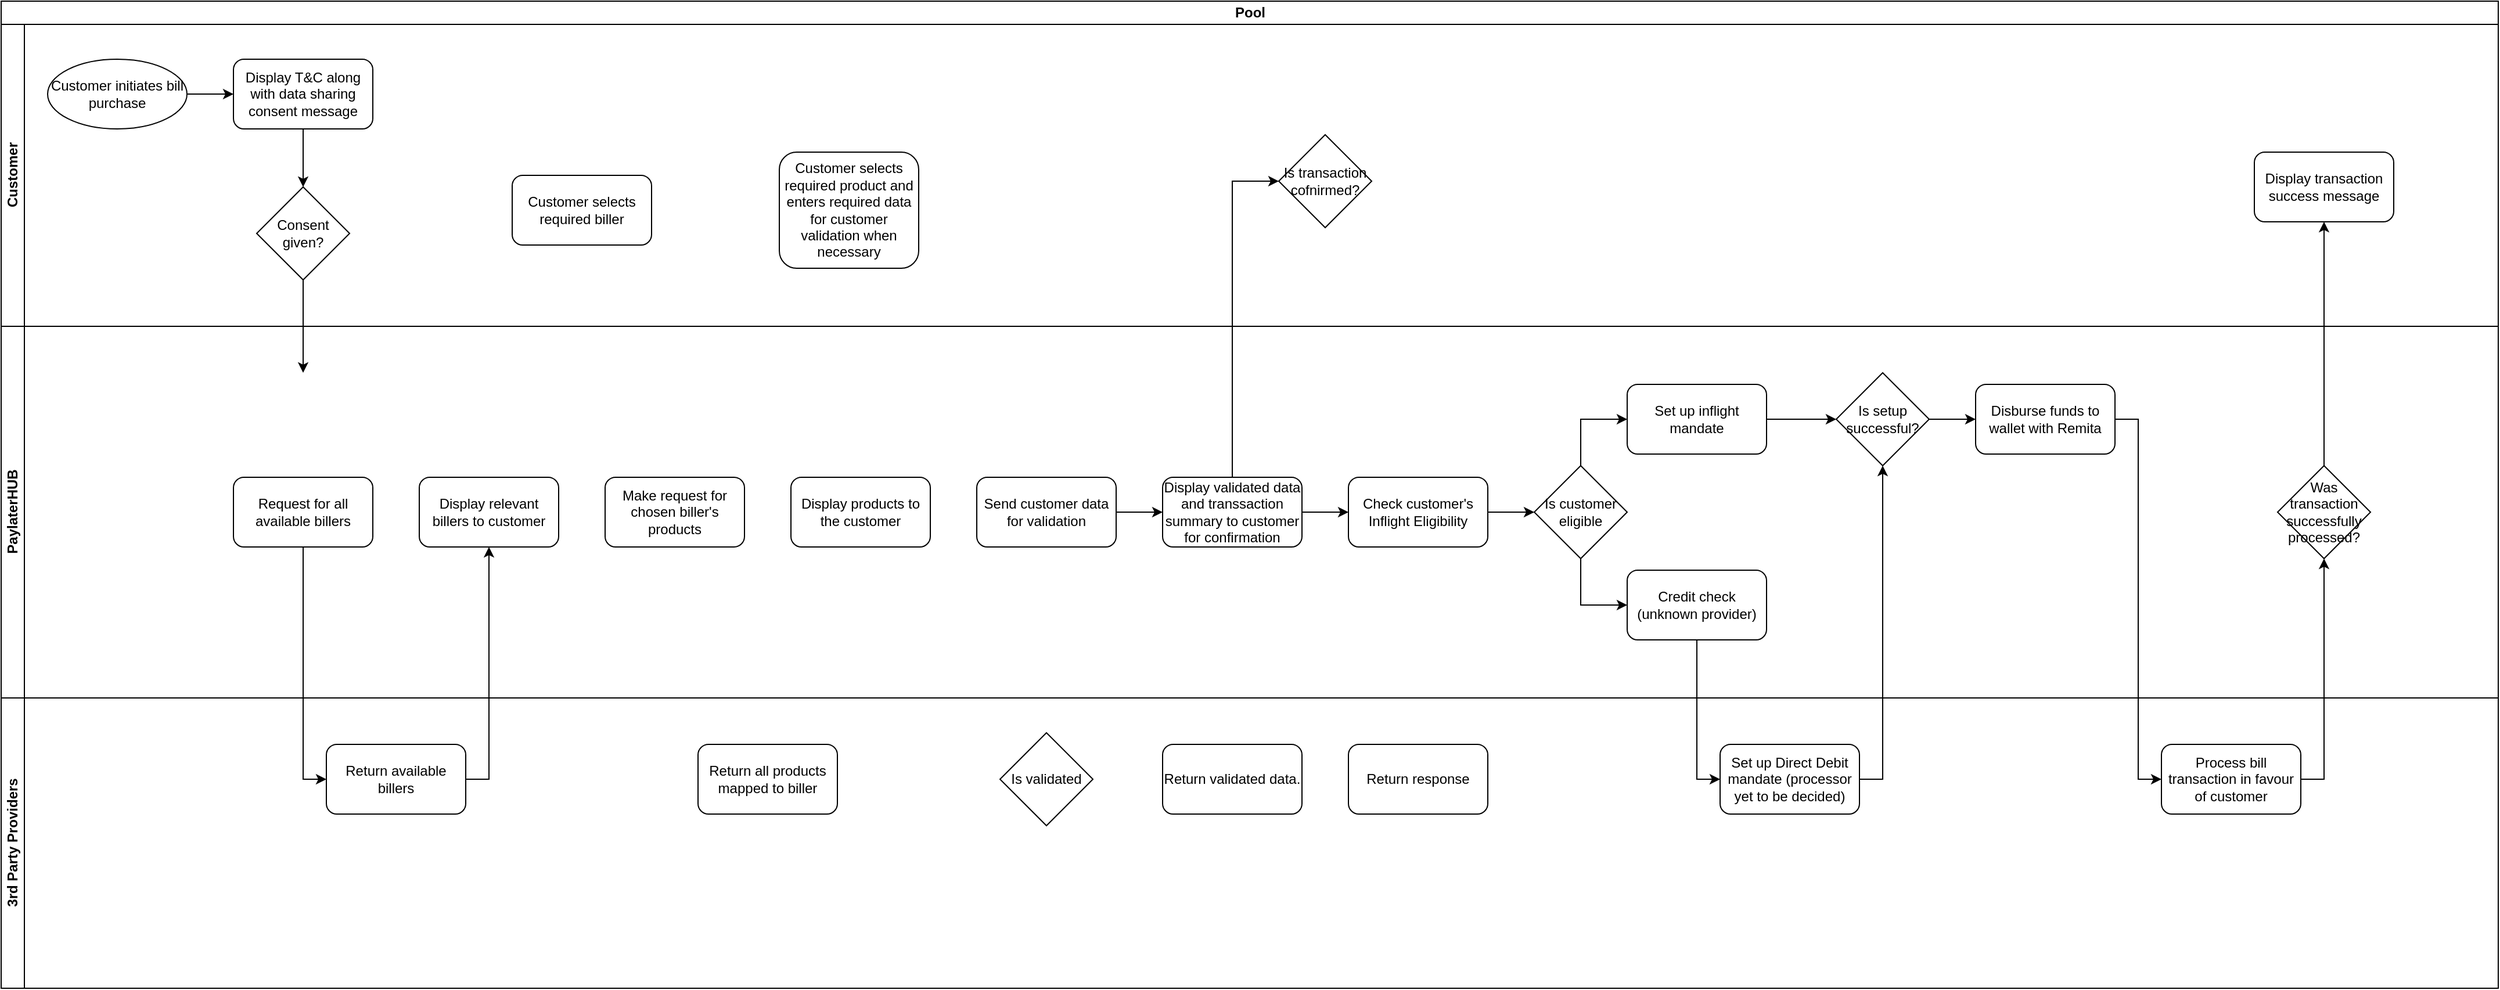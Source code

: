 <mxfile version="24.0.2" type="github">
  <diagram id="C5RBs43oDa-KdzZeNtuy" name="Page-1">
    <mxGraphModel dx="1590" dy="1148" grid="1" gridSize="10" guides="1" tooltips="1" connect="1" arrows="1" fold="1" page="1" pageScale="1" pageWidth="827" pageHeight="1169" math="0" shadow="0">
      <root>
        <mxCell id="WIyWlLk6GJQsqaUBKTNV-0" />
        <mxCell id="WIyWlLk6GJQsqaUBKTNV-1" parent="WIyWlLk6GJQsqaUBKTNV-0" />
        <mxCell id="VnchRvsKgucphbH2tO-m-4" value="Pool" style="swimlane;childLayout=stackLayout;resizeParent=1;resizeParentMax=0;horizontal=1;startSize=20;horizontalStack=0;html=1;" vertex="1" parent="WIyWlLk6GJQsqaUBKTNV-1">
          <mxGeometry width="2150" height="850" as="geometry" />
        </mxCell>
        <mxCell id="VnchRvsKgucphbH2tO-m-5" value="Customer" style="swimlane;startSize=20;horizontal=0;html=1;" vertex="1" parent="VnchRvsKgucphbH2tO-m-4">
          <mxGeometry y="20" width="2150" height="260" as="geometry" />
        </mxCell>
        <mxCell id="VnchRvsKgucphbH2tO-m-11" style="edgeStyle=orthogonalEdgeStyle;rounded=0;orthogonalLoop=1;jettySize=auto;html=1;" edge="1" parent="VnchRvsKgucphbH2tO-m-5" source="VnchRvsKgucphbH2tO-m-9" target="VnchRvsKgucphbH2tO-m-10">
          <mxGeometry relative="1" as="geometry" />
        </mxCell>
        <mxCell id="VnchRvsKgucphbH2tO-m-9" value="Customer initiates bill purchase" style="ellipse;whiteSpace=wrap;html=1;" vertex="1" parent="VnchRvsKgucphbH2tO-m-5">
          <mxGeometry x="40" y="30" width="120" height="60" as="geometry" />
        </mxCell>
        <mxCell id="VnchRvsKgucphbH2tO-m-12" style="edgeStyle=orthogonalEdgeStyle;rounded=0;orthogonalLoop=1;jettySize=auto;html=1;" edge="1" parent="VnchRvsKgucphbH2tO-m-5" source="VnchRvsKgucphbH2tO-m-10">
          <mxGeometry relative="1" as="geometry">
            <mxPoint x="260" y="140" as="targetPoint" />
          </mxGeometry>
        </mxCell>
        <mxCell id="VnchRvsKgucphbH2tO-m-10" value="Display T&amp;amp;C along with data sharing consent message" style="rounded=1;whiteSpace=wrap;html=1;" vertex="1" parent="VnchRvsKgucphbH2tO-m-5">
          <mxGeometry x="200" y="30" width="120" height="60" as="geometry" />
        </mxCell>
        <mxCell id="VnchRvsKgucphbH2tO-m-14" style="edgeStyle=orthogonalEdgeStyle;rounded=0;orthogonalLoop=1;jettySize=auto;html=1;" edge="1" parent="VnchRvsKgucphbH2tO-m-5" source="VnchRvsKgucphbH2tO-m-13">
          <mxGeometry relative="1" as="geometry">
            <mxPoint x="260" y="300" as="targetPoint" />
          </mxGeometry>
        </mxCell>
        <mxCell id="VnchRvsKgucphbH2tO-m-13" value="Consent given?" style="rhombus;whiteSpace=wrap;html=1;" vertex="1" parent="VnchRvsKgucphbH2tO-m-5">
          <mxGeometry x="220" y="140" width="80" height="80" as="geometry" />
        </mxCell>
        <mxCell id="VnchRvsKgucphbH2tO-m-20" value="Customer selects required biller" style="rounded=1;whiteSpace=wrap;html=1;" vertex="1" parent="VnchRvsKgucphbH2tO-m-5">
          <mxGeometry x="440" y="130" width="120" height="60" as="geometry" />
        </mxCell>
        <mxCell id="VnchRvsKgucphbH2tO-m-24" value="Customer selects required product and enters required data for customer validation when necessary" style="rounded=1;whiteSpace=wrap;html=1;" vertex="1" parent="VnchRvsKgucphbH2tO-m-5">
          <mxGeometry x="670" y="110" width="120" height="100" as="geometry" />
        </mxCell>
        <mxCell id="VnchRvsKgucphbH2tO-m-30" value="Is transaction cofnirmed?" style="rhombus;whiteSpace=wrap;html=1;" vertex="1" parent="VnchRvsKgucphbH2tO-m-5">
          <mxGeometry x="1100" y="95" width="80" height="80" as="geometry" />
        </mxCell>
        <mxCell id="VnchRvsKgucphbH2tO-m-68" value="Display transaction success message" style="rounded=1;whiteSpace=wrap;html=1;" vertex="1" parent="VnchRvsKgucphbH2tO-m-5">
          <mxGeometry x="1940" y="110" width="120" height="60" as="geometry" />
        </mxCell>
        <mxCell id="VnchRvsKgucphbH2tO-m-6" value="PaylaterHUB" style="swimlane;startSize=20;horizontal=0;html=1;" vertex="1" parent="VnchRvsKgucphbH2tO-m-4">
          <mxGeometry y="280" width="2150" height="320" as="geometry" />
        </mxCell>
        <mxCell id="VnchRvsKgucphbH2tO-m-15" value="Request for all available billers" style="rounded=1;whiteSpace=wrap;html=1;" vertex="1" parent="VnchRvsKgucphbH2tO-m-6">
          <mxGeometry x="200" y="130" width="120" height="60" as="geometry" />
        </mxCell>
        <mxCell id="VnchRvsKgucphbH2tO-m-18" value="Display relevant billers to customer" style="rounded=1;whiteSpace=wrap;html=1;" vertex="1" parent="VnchRvsKgucphbH2tO-m-6">
          <mxGeometry x="360" y="130" width="120" height="60" as="geometry" />
        </mxCell>
        <mxCell id="VnchRvsKgucphbH2tO-m-22" value="Make request for chosen biller&#39;s products" style="rounded=1;whiteSpace=wrap;html=1;" vertex="1" parent="VnchRvsKgucphbH2tO-m-6">
          <mxGeometry x="520" y="130" width="120" height="60" as="geometry" />
        </mxCell>
        <mxCell id="VnchRvsKgucphbH2tO-m-59" style="edgeStyle=orthogonalEdgeStyle;rounded=0;orthogonalLoop=1;jettySize=auto;html=1;entryX=0;entryY=0.5;entryDx=0;entryDy=0;" edge="1" parent="VnchRvsKgucphbH2tO-m-6" source="VnchRvsKgucphbH2tO-m-28" target="VnchRvsKgucphbH2tO-m-31">
          <mxGeometry relative="1" as="geometry" />
        </mxCell>
        <mxCell id="VnchRvsKgucphbH2tO-m-28" value="Display validated data and transsaction summary to customer for confirmation" style="rounded=1;whiteSpace=wrap;html=1;" vertex="1" parent="VnchRvsKgucphbH2tO-m-6">
          <mxGeometry x="1000" y="130" width="120" height="60" as="geometry" />
        </mxCell>
        <mxCell id="VnchRvsKgucphbH2tO-m-31" value="Check customer&#39;s Inflight Eligibility" style="rounded=1;whiteSpace=wrap;html=1;" vertex="1" parent="VnchRvsKgucphbH2tO-m-6">
          <mxGeometry x="1160" y="130" width="120" height="60" as="geometry" />
        </mxCell>
        <mxCell id="VnchRvsKgucphbH2tO-m-55" style="edgeStyle=orthogonalEdgeStyle;rounded=0;orthogonalLoop=1;jettySize=auto;html=1;entryX=0;entryY=0.5;entryDx=0;entryDy=0;" edge="1" parent="VnchRvsKgucphbH2tO-m-6" source="VnchRvsKgucphbH2tO-m-35" target="VnchRvsKgucphbH2tO-m-39">
          <mxGeometry relative="1" as="geometry" />
        </mxCell>
        <mxCell id="VnchRvsKgucphbH2tO-m-35" value="Set up inflight mandate" style="rounded=1;whiteSpace=wrap;html=1;" vertex="1" parent="VnchRvsKgucphbH2tO-m-6">
          <mxGeometry x="1400" y="50" width="120" height="60" as="geometry" />
        </mxCell>
        <mxCell id="VnchRvsKgucphbH2tO-m-61" style="edgeStyle=orthogonalEdgeStyle;rounded=0;orthogonalLoop=1;jettySize=auto;html=1;entryX=0;entryY=0.5;entryDx=0;entryDy=0;" edge="1" parent="VnchRvsKgucphbH2tO-m-6" source="VnchRvsKgucphbH2tO-m-39" target="VnchRvsKgucphbH2tO-m-62">
          <mxGeometry relative="1" as="geometry">
            <mxPoint x="1690" y="80" as="targetPoint" />
          </mxGeometry>
        </mxCell>
        <mxCell id="VnchRvsKgucphbH2tO-m-39" value="Is setup successful?" style="rhombus;whiteSpace=wrap;html=1;" vertex="1" parent="VnchRvsKgucphbH2tO-m-6">
          <mxGeometry x="1580" y="40" width="80" height="80" as="geometry" />
        </mxCell>
        <mxCell id="VnchRvsKgucphbH2tO-m-40" value="Credit check&lt;div&gt;(unknown provider)&lt;/div&gt;" style="rounded=1;whiteSpace=wrap;html=1;" vertex="1" parent="VnchRvsKgucphbH2tO-m-6">
          <mxGeometry x="1400" y="210" width="120" height="60" as="geometry" />
        </mxCell>
        <mxCell id="VnchRvsKgucphbH2tO-m-62" value="Disburse funds to wallet with Remita" style="rounded=1;whiteSpace=wrap;html=1;" vertex="1" parent="VnchRvsKgucphbH2tO-m-6">
          <mxGeometry x="1700" y="50" width="120" height="60" as="geometry" />
        </mxCell>
        <mxCell id="VnchRvsKgucphbH2tO-m-7" value="3rd Party Providers" style="swimlane;startSize=20;horizontal=0;html=1;" vertex="1" parent="VnchRvsKgucphbH2tO-m-4">
          <mxGeometry y="600" width="2150" height="250" as="geometry" />
        </mxCell>
        <mxCell id="VnchRvsKgucphbH2tO-m-17" value="Return available billers" style="rounded=1;whiteSpace=wrap;html=1;" vertex="1" parent="VnchRvsKgucphbH2tO-m-7">
          <mxGeometry x="280" y="40" width="120" height="60" as="geometry" />
        </mxCell>
        <mxCell id="VnchRvsKgucphbH2tO-m-21" value="Return all products mapped to biller" style="rounded=1;whiteSpace=wrap;html=1;" vertex="1" parent="VnchRvsKgucphbH2tO-m-7">
          <mxGeometry x="600" y="40" width="120" height="60" as="geometry" />
        </mxCell>
        <mxCell id="VnchRvsKgucphbH2tO-m-27" value="Return validated data." style="rounded=1;whiteSpace=wrap;html=1;" vertex="1" parent="VnchRvsKgucphbH2tO-m-7">
          <mxGeometry x="1000" y="40" width="120" height="60" as="geometry" />
        </mxCell>
        <mxCell id="VnchRvsKgucphbH2tO-m-26" value="Is validated" style="rhombus;whiteSpace=wrap;html=1;" vertex="1" parent="VnchRvsKgucphbH2tO-m-7">
          <mxGeometry x="860" y="30" width="80" height="80" as="geometry" />
        </mxCell>
        <mxCell id="VnchRvsKgucphbH2tO-m-33" value="Return response" style="rounded=1;whiteSpace=wrap;html=1;" vertex="1" parent="VnchRvsKgucphbH2tO-m-7">
          <mxGeometry x="1160" y="40" width="120" height="60" as="geometry" />
        </mxCell>
        <mxCell id="VnchRvsKgucphbH2tO-m-36" value="Set up Direct Debit mandate (processor yet to be decided)" style="rounded=1;whiteSpace=wrap;html=1;" vertex="1" parent="VnchRvsKgucphbH2tO-m-7">
          <mxGeometry x="1480" y="40" width="120" height="60" as="geometry" />
        </mxCell>
        <mxCell id="VnchRvsKgucphbH2tO-m-63" value="Process bill transaction in favour of customer" style="rounded=1;whiteSpace=wrap;html=1;" vertex="1" parent="VnchRvsKgucphbH2tO-m-7">
          <mxGeometry x="1860" y="40" width="120" height="60" as="geometry" />
        </mxCell>
        <mxCell id="VnchRvsKgucphbH2tO-m-16" style="edgeStyle=orthogonalEdgeStyle;rounded=0;orthogonalLoop=1;jettySize=auto;html=1;entryX=0;entryY=0.5;entryDx=0;entryDy=0;" edge="1" parent="VnchRvsKgucphbH2tO-m-4" source="VnchRvsKgucphbH2tO-m-15" target="VnchRvsKgucphbH2tO-m-17">
          <mxGeometry relative="1" as="geometry">
            <mxPoint x="260" y="440" as="targetPoint" />
          </mxGeometry>
        </mxCell>
        <mxCell id="VnchRvsKgucphbH2tO-m-19" style="edgeStyle=orthogonalEdgeStyle;rounded=0;orthogonalLoop=1;jettySize=auto;html=1;exitX=1;exitY=0.5;exitDx=0;exitDy=0;" edge="1" parent="VnchRvsKgucphbH2tO-m-4" source="VnchRvsKgucphbH2tO-m-17" target="VnchRvsKgucphbH2tO-m-18">
          <mxGeometry relative="1" as="geometry">
            <mxPoint x="400" y="480" as="sourcePoint" />
            <Array as="points">
              <mxPoint x="420" y="670" />
            </Array>
          </mxGeometry>
        </mxCell>
        <mxCell id="VnchRvsKgucphbH2tO-m-29" style="edgeStyle=orthogonalEdgeStyle;rounded=0;orthogonalLoop=1;jettySize=auto;html=1;entryX=0;entryY=0.5;entryDx=0;entryDy=0;" edge="1" parent="VnchRvsKgucphbH2tO-m-4" source="VnchRvsKgucphbH2tO-m-28" target="VnchRvsKgucphbH2tO-m-30">
          <mxGeometry relative="1" as="geometry">
            <mxPoint x="1060" y="210" as="targetPoint" />
          </mxGeometry>
        </mxCell>
        <mxCell id="VnchRvsKgucphbH2tO-m-53" style="edgeStyle=orthogonalEdgeStyle;rounded=0;orthogonalLoop=1;jettySize=auto;html=1;entryX=0.5;entryY=1;entryDx=0;entryDy=0;exitX=1;exitY=0.5;exitDx=0;exitDy=0;" edge="1" parent="VnchRvsKgucphbH2tO-m-4" source="VnchRvsKgucphbH2tO-m-36" target="VnchRvsKgucphbH2tO-m-39">
          <mxGeometry relative="1" as="geometry">
            <mxPoint x="1610" y="670" as="sourcePoint" />
            <Array as="points">
              <mxPoint x="1620" y="670" />
            </Array>
          </mxGeometry>
        </mxCell>
        <mxCell id="VnchRvsKgucphbH2tO-m-41" style="edgeStyle=orthogonalEdgeStyle;rounded=0;orthogonalLoop=1;jettySize=auto;html=1;entryX=0;entryY=0.5;entryDx=0;entryDy=0;" edge="1" parent="VnchRvsKgucphbH2tO-m-4" source="VnchRvsKgucphbH2tO-m-40" target="VnchRvsKgucphbH2tO-m-36">
          <mxGeometry relative="1" as="geometry">
            <mxPoint x="1460" y="640" as="targetPoint" />
          </mxGeometry>
        </mxCell>
        <mxCell id="VnchRvsKgucphbH2tO-m-64" style="edgeStyle=orthogonalEdgeStyle;rounded=0;orthogonalLoop=1;jettySize=auto;html=1;entryX=0;entryY=0.5;entryDx=0;entryDy=0;" edge="1" parent="VnchRvsKgucphbH2tO-m-4" source="VnchRvsKgucphbH2tO-m-62" target="VnchRvsKgucphbH2tO-m-63">
          <mxGeometry relative="1" as="geometry" />
        </mxCell>
        <mxCell id="VnchRvsKgucphbH2tO-m-23" value="Display products to the customer" style="rounded=1;whiteSpace=wrap;html=1;" vertex="1" parent="WIyWlLk6GJQsqaUBKTNV-1">
          <mxGeometry x="680" y="410" width="120" height="60" as="geometry" />
        </mxCell>
        <mxCell id="VnchRvsKgucphbH2tO-m-60" style="edgeStyle=orthogonalEdgeStyle;rounded=0;orthogonalLoop=1;jettySize=auto;html=1;entryX=0;entryY=0.5;entryDx=0;entryDy=0;" edge="1" parent="WIyWlLk6GJQsqaUBKTNV-1" source="VnchRvsKgucphbH2tO-m-25" target="VnchRvsKgucphbH2tO-m-28">
          <mxGeometry relative="1" as="geometry" />
        </mxCell>
        <mxCell id="VnchRvsKgucphbH2tO-m-25" value="Send customer data for validation" style="rounded=1;whiteSpace=wrap;html=1;" vertex="1" parent="WIyWlLk6GJQsqaUBKTNV-1">
          <mxGeometry x="840" y="410" width="120" height="60" as="geometry" />
        </mxCell>
        <mxCell id="VnchRvsKgucphbH2tO-m-56" style="edgeStyle=orthogonalEdgeStyle;rounded=0;orthogonalLoop=1;jettySize=auto;html=1;entryX=0;entryY=0.5;entryDx=0;entryDy=0;" edge="1" parent="WIyWlLk6GJQsqaUBKTNV-1" source="VnchRvsKgucphbH2tO-m-34" target="VnchRvsKgucphbH2tO-m-35">
          <mxGeometry relative="1" as="geometry" />
        </mxCell>
        <mxCell id="VnchRvsKgucphbH2tO-m-57" style="edgeStyle=orthogonalEdgeStyle;rounded=0;orthogonalLoop=1;jettySize=auto;html=1;entryX=0;entryY=0.5;entryDx=0;entryDy=0;" edge="1" parent="WIyWlLk6GJQsqaUBKTNV-1" source="VnchRvsKgucphbH2tO-m-34" target="VnchRvsKgucphbH2tO-m-40">
          <mxGeometry relative="1" as="geometry" />
        </mxCell>
        <mxCell id="VnchRvsKgucphbH2tO-m-34" value="Is customer eligible" style="rhombus;whiteSpace=wrap;html=1;" vertex="1" parent="WIyWlLk6GJQsqaUBKTNV-1">
          <mxGeometry x="1320" y="400" width="80" height="80" as="geometry" />
        </mxCell>
        <mxCell id="VnchRvsKgucphbH2tO-m-58" style="edgeStyle=orthogonalEdgeStyle;rounded=0;orthogonalLoop=1;jettySize=auto;html=1;entryX=0;entryY=0.5;entryDx=0;entryDy=0;" edge="1" parent="WIyWlLk6GJQsqaUBKTNV-1" source="VnchRvsKgucphbH2tO-m-31" target="VnchRvsKgucphbH2tO-m-34">
          <mxGeometry relative="1" as="geometry" />
        </mxCell>
        <mxCell id="VnchRvsKgucphbH2tO-m-67" style="edgeStyle=orthogonalEdgeStyle;rounded=0;orthogonalLoop=1;jettySize=auto;html=1;entryX=0.5;entryY=1;entryDx=0;entryDy=0;" edge="1" parent="WIyWlLk6GJQsqaUBKTNV-1" source="VnchRvsKgucphbH2tO-m-65" target="VnchRvsKgucphbH2tO-m-68">
          <mxGeometry relative="1" as="geometry">
            <mxPoint x="2000" y="210" as="targetPoint" />
          </mxGeometry>
        </mxCell>
        <mxCell id="VnchRvsKgucphbH2tO-m-65" value="Was transaction successfully processed?" style="rhombus;whiteSpace=wrap;html=1;" vertex="1" parent="WIyWlLk6GJQsqaUBKTNV-1">
          <mxGeometry x="1960" y="400" width="80" height="80" as="geometry" />
        </mxCell>
        <mxCell id="VnchRvsKgucphbH2tO-m-66" style="edgeStyle=orthogonalEdgeStyle;rounded=0;orthogonalLoop=1;jettySize=auto;html=1;entryX=0.5;entryY=1;entryDx=0;entryDy=0;" edge="1" parent="WIyWlLk6GJQsqaUBKTNV-1" source="VnchRvsKgucphbH2tO-m-63" target="VnchRvsKgucphbH2tO-m-65">
          <mxGeometry relative="1" as="geometry">
            <Array as="points">
              <mxPoint x="2000" y="670" />
            </Array>
          </mxGeometry>
        </mxCell>
      </root>
    </mxGraphModel>
  </diagram>
</mxfile>
